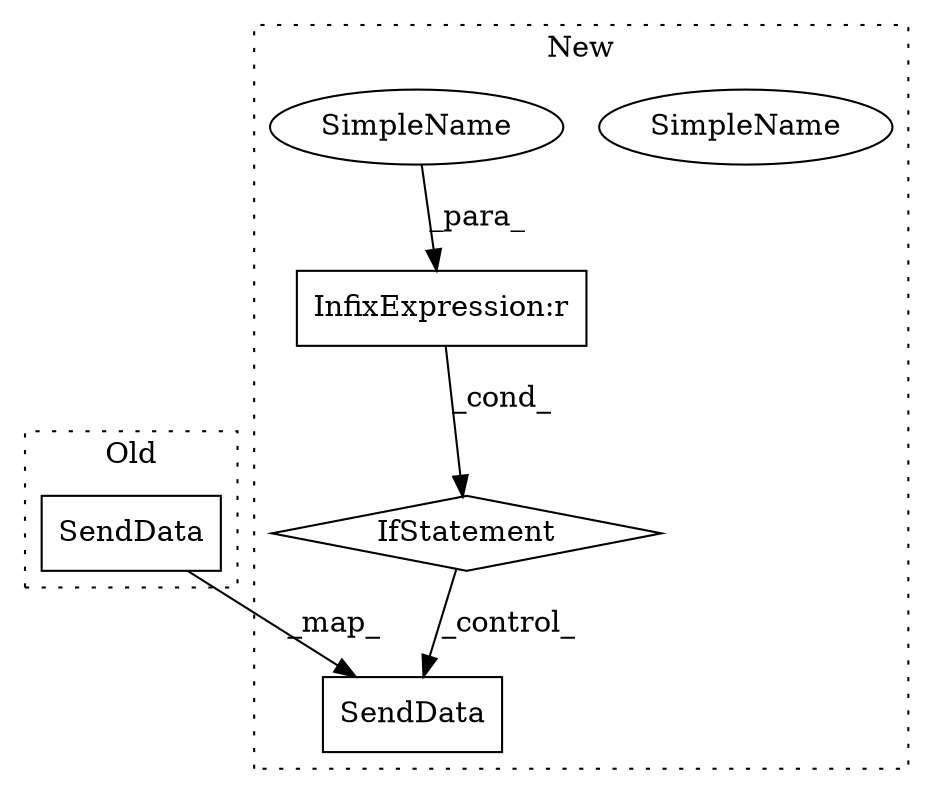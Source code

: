 digraph G {
subgraph cluster0 {
1 [label="SendData" a="32" s="19256,19316" l="9,1" shape="box"];
label = "Old";
style="dotted";
}
subgraph cluster1 {
2 [label="SendData" a="32" s="20072,20144" l="10,2" shape="box"];
3 [label="InfixExpression:r" a="27" s="19299" l="-14" shape="box"];
4 [label="SimpleName" a="42" s="19285" l="14" shape="ellipse"];
5 [label="IfStatement" a="25" s="19280,19337" l="5,19" shape="diamond"];
6 [label="SimpleName" a="42" s="19285" l="14" shape="ellipse"];
label = "New";
style="dotted";
}
1 -> 2 [label="_map_"];
3 -> 5 [label="_cond_"];
5 -> 2 [label="_control_"];
6 -> 3 [label="_para_"];
}